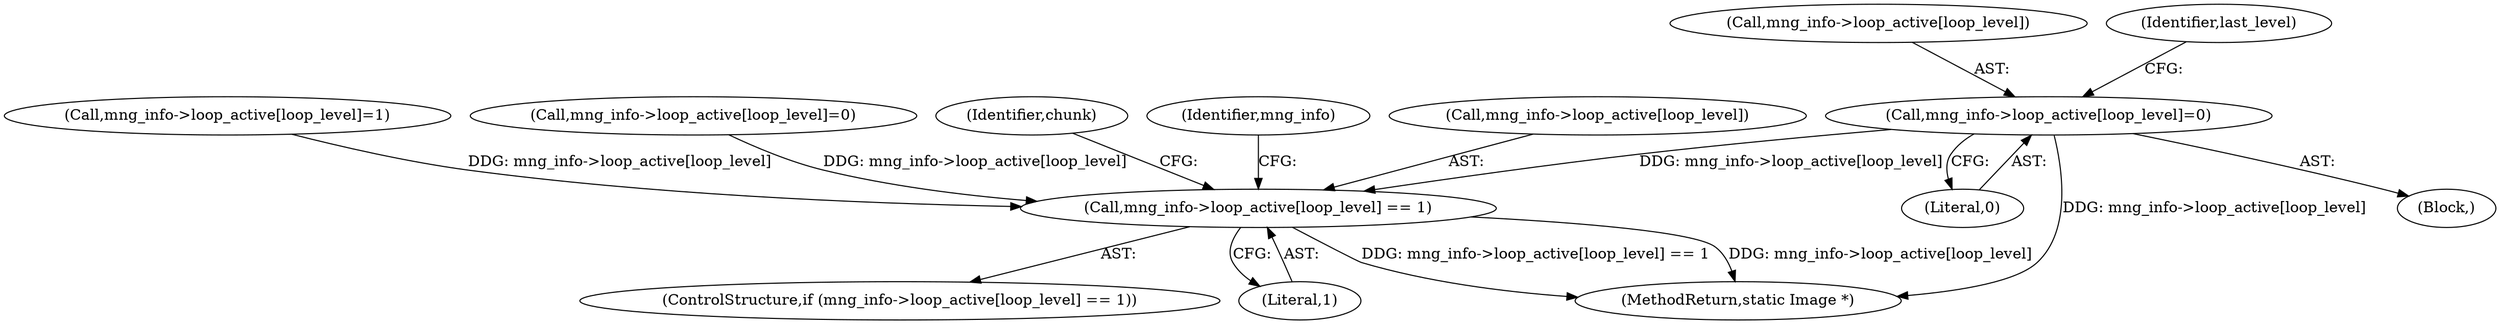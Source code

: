 digraph "0_ImageMagick_9eedb5660f1704cde8e8cd784c5c2a09dd2fd60f_0@array" {
"1003176" [label="(Call,mng_info->loop_active[loop_level]=0)"];
"1003100" [label="(Call,mng_info->loop_active[loop_level] == 1)"];
"1002990" [label="(Call,mng_info->loop_active[loop_level]=1)"];
"1003182" [label="(Literal,0)"];
"1007374" [label="(MethodReturn,static Image *)"];
"1003177" [label="(Call,mng_info->loop_active[loop_level])"];
"1003090" [label="(Call,mng_info->loop_active[loop_level]=0)"];
"1003184" [label="(Identifier,last_level)"];
"1003213" [label="(Identifier,chunk)"];
"1003099" [label="(ControlStructure,if (mng_info->loop_active[loop_level] == 1))"];
"1003174" [label="(Block,)"];
"1003111" [label="(Identifier,mng_info)"];
"1003176" [label="(Call,mng_info->loop_active[loop_level]=0)"];
"1003106" [label="(Literal,1)"];
"1003101" [label="(Call,mng_info->loop_active[loop_level])"];
"1003100" [label="(Call,mng_info->loop_active[loop_level] == 1)"];
"1003176" -> "1003174"  [label="AST: "];
"1003176" -> "1003182"  [label="CFG: "];
"1003177" -> "1003176"  [label="AST: "];
"1003182" -> "1003176"  [label="AST: "];
"1003184" -> "1003176"  [label="CFG: "];
"1003176" -> "1007374"  [label="DDG: mng_info->loop_active[loop_level]"];
"1003176" -> "1003100"  [label="DDG: mng_info->loop_active[loop_level]"];
"1003100" -> "1003099"  [label="AST: "];
"1003100" -> "1003106"  [label="CFG: "];
"1003101" -> "1003100"  [label="AST: "];
"1003106" -> "1003100"  [label="AST: "];
"1003111" -> "1003100"  [label="CFG: "];
"1003213" -> "1003100"  [label="CFG: "];
"1003100" -> "1007374"  [label="DDG: mng_info->loop_active[loop_level]"];
"1003100" -> "1007374"  [label="DDG: mng_info->loop_active[loop_level] == 1"];
"1002990" -> "1003100"  [label="DDG: mng_info->loop_active[loop_level]"];
"1003090" -> "1003100"  [label="DDG: mng_info->loop_active[loop_level]"];
}
